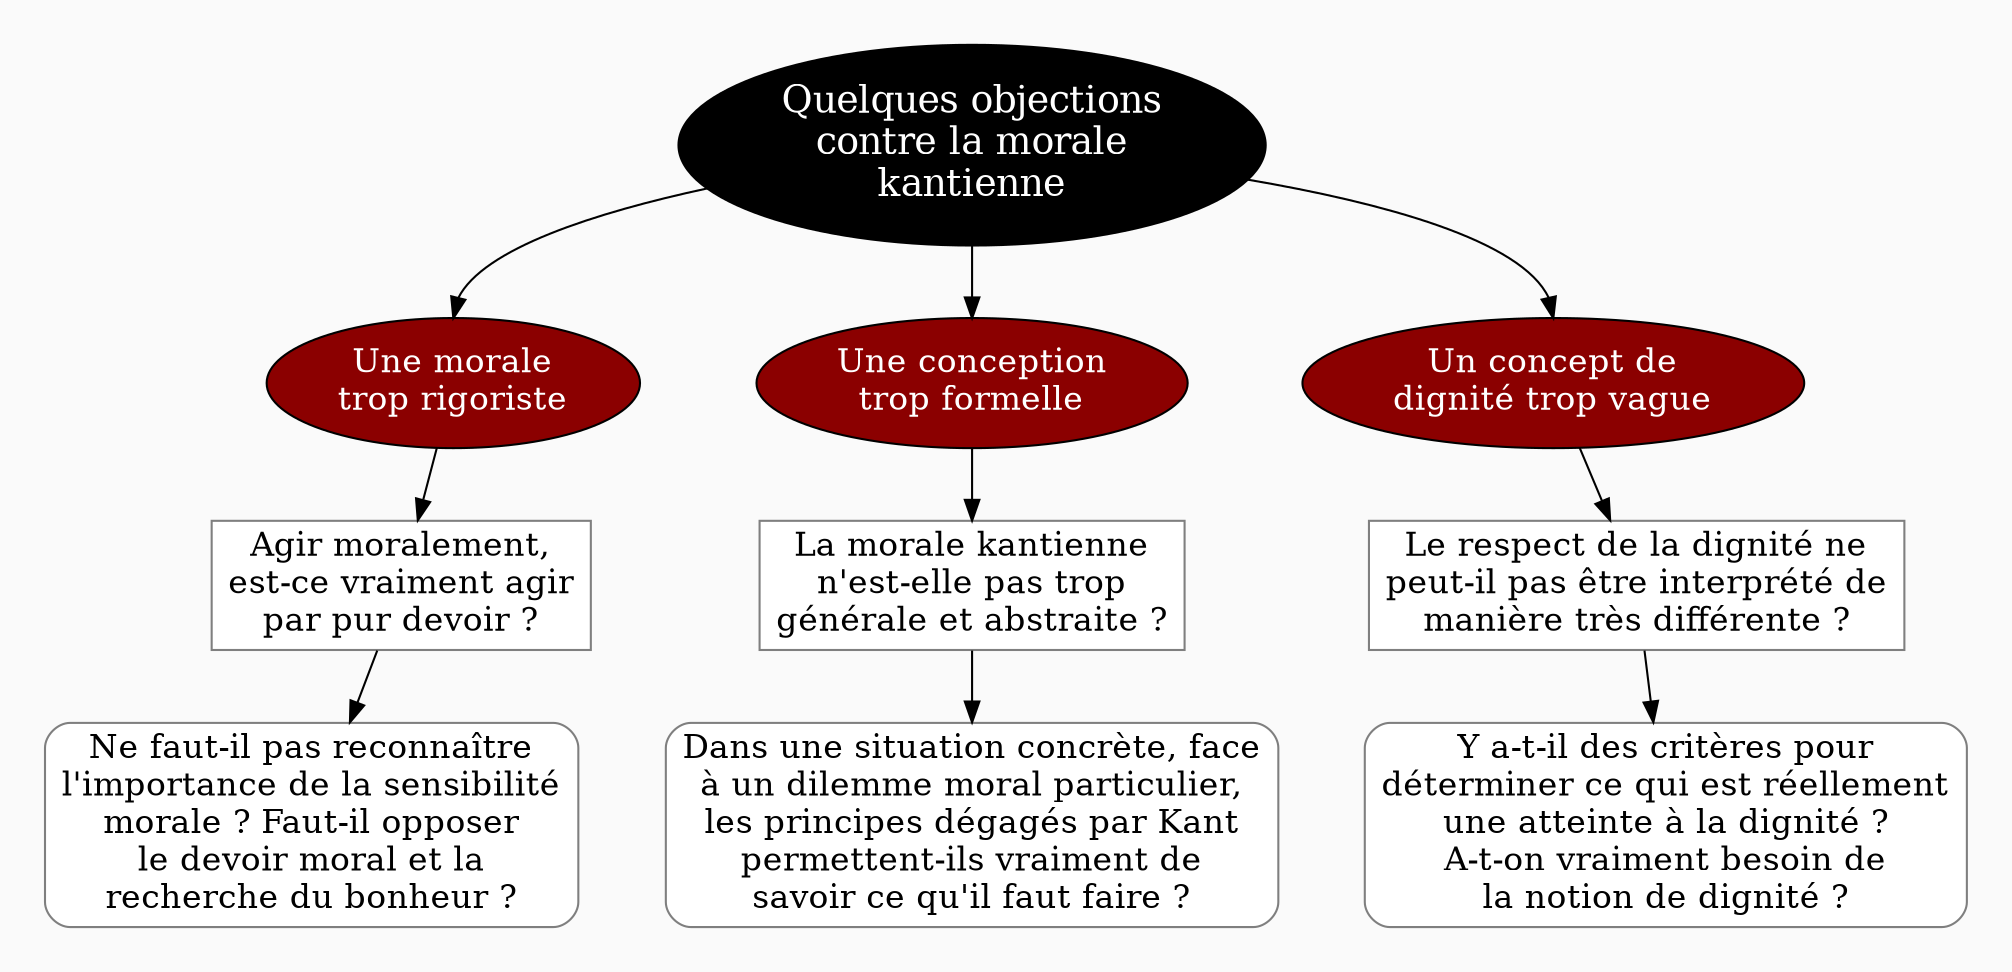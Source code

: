 digraph G {
// Template : diagram
// Usage : 
//rankdir=LR
splines=true
//splines=curved
bgcolor=grey98
pad=0.3
style=filled
edge[minlen=4]
node[style=filled, fontcolor=white]
ranksep=0.1
nodesep=0.2

// NIVEAU 1
node[fillcolor=12, fontsize=18]
a1[label="Quelques objections
contre la morale
kantienne"]

// NIVEAU 2
node[fillcolor=red4, fontsize=16]
a1->{
b1[label="Une morale
trop rigoriste"]    
b2[label="Une conception
trop formelle"]
b3[label="Un concept de
dignité trop vague", URL="https://docs.google.com/document/d/1K-_-mzQFSjUQi7tpYJQwSr4WjTQwio0kK5iGPpox81k/edit?usp=sharing"]
}[headport=n]

{rank=same;b1->b2->b3[style=invis]}

node[fontcolor=black]
// NIVEAU 3 (sans intermédiaire)
node [shape=box, fillcolor=white, color=grey50]
// c1[label=""]
b1->c1
c1[label="Agir moralement,
est-ce vraiment agir
par pur devoir ?"]
b2->c2
c2[label="La morale kantienne
n'est-elle pas trop
générale et abstraite ?"]
b3->c3
c3[label="Le respect de la dignité ne
peut-il pas être interprété de
manière très différente ?", URL="https://docs.google.com/document/d/1K-_-mzQFSjUQi7tpYJQwSr4WjTQwio0kK5iGPpox81k/edit?usp=sharing"]


// INTERMÉDIAIRE AVANT NIVEAU 3
node[fillcolor=grey78, shape=oval]
// [arrowhead=none]
// bc1[label=""]

// NIVEAU 3 (avec intermédiaire)
node[fillcolor=white, shape=box, color=grey50]
// c1[label=""]

// NIVEAU 4
node[style="filled,rounded", fillcolor=white, shape=box, color=grey50]
// d1[label=""]

c1->d1
d1[label="Ne faut-il pas reconnaître
l'importance de la sensibilité
morale ? Faut-il opposer
le devoir moral et la
recherche du bonheur ?"]

c2->d2
d2[label="Dans une situation concrète, face
à un dilemme moral particulier,
les principes dégagés par Kant
permettent-ils vraiment de
savoir ce qu'il faut faire ?"]

c3->d3
d3[label="Y a-t-il des critères pour
déterminer ce qui est réellement
une atteinte à la dignité ?
A-t-on vraiment besoin de
la notion de dignité ?", URL="https://docs.google.com/document/d/1K-_-mzQFSjUQi7tpYJQwSr4WjTQwio0kK5iGPpox81k/edit?usp=sharing"]

{rank=same;d1->d2->d3[style=invis,minlen=3]}

// ÉTIQUETTES EN ROUGE
node[shape=plaintext, fontcolor=firebrick3, fillcolor=grey98]
// e1[label=< <B>= Titre</B><BR /><BR />Contenu<BR /> >]
// e1[label=""]
// ->e1[minlen=1, style=invis]

// REMARQUES EN BLEU
node[color=blue, shape=box, margin=0.07, fontcolor=black, fontsize=12, style="dashed", penwidth=0.6]
edge[color=blue, arrowhead="none", xlabel="", style="dashed", penwidth=0.6]
// r1[label=""]
// {rank=same;->r1}
// {rank=same;r1->[dir=back]}

}
